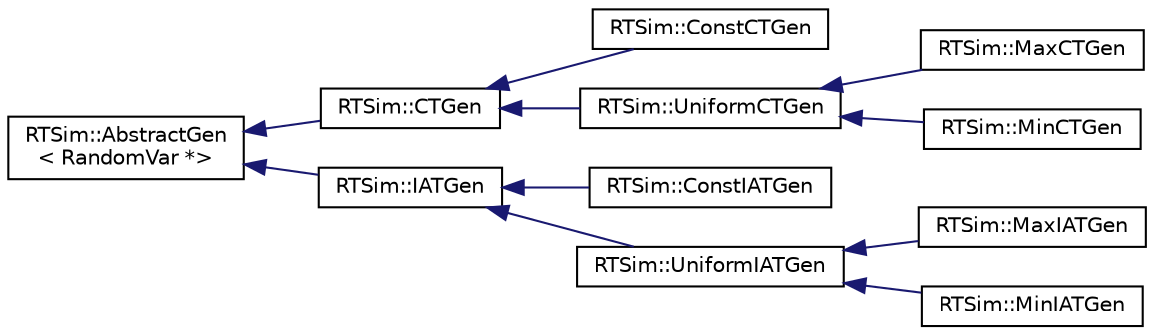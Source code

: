 digraph "Graphical Class Hierarchy"
{
  edge [fontname="Helvetica",fontsize="10",labelfontname="Helvetica",labelfontsize="10"];
  node [fontname="Helvetica",fontsize="10",shape=record];
  rankdir="LR";
  Node0 [label="RTSim::AbstractGen\l\< RandomVar *\>",height=0.2,width=0.4,color="black", fillcolor="white", style="filled",URL="$classRTSim_1_1AbstractGen.html"];
  Node0 -> Node1 [dir="back",color="midnightblue",fontsize="10",style="solid",fontname="Helvetica"];
  Node1 [label="RTSim::CTGen",height=0.2,width=0.4,color="black", fillcolor="white", style="filled",URL="$classRTSim_1_1CTGen.html"];
  Node1 -> Node2 [dir="back",color="midnightblue",fontsize="10",style="solid",fontname="Helvetica"];
  Node2 [label="RTSim::ConstCTGen",height=0.2,width=0.4,color="black", fillcolor="white", style="filled",URL="$classRTSim_1_1ConstCTGen.html"];
  Node1 -> Node3 [dir="back",color="midnightblue",fontsize="10",style="solid",fontname="Helvetica"];
  Node3 [label="RTSim::UniformCTGen",height=0.2,width=0.4,color="black", fillcolor="white", style="filled",URL="$classRTSim_1_1UniformCTGen.html"];
  Node3 -> Node4 [dir="back",color="midnightblue",fontsize="10",style="solid",fontname="Helvetica"];
  Node4 [label="RTSim::MaxCTGen",height=0.2,width=0.4,color="black", fillcolor="white", style="filled",URL="$classRTSim_1_1MaxCTGen.html"];
  Node3 -> Node5 [dir="back",color="midnightblue",fontsize="10",style="solid",fontname="Helvetica"];
  Node5 [label="RTSim::MinCTGen",height=0.2,width=0.4,color="black", fillcolor="white", style="filled",URL="$classRTSim_1_1MinCTGen.html"];
  Node0 -> Node6 [dir="back",color="midnightblue",fontsize="10",style="solid",fontname="Helvetica"];
  Node6 [label="RTSim::IATGen",height=0.2,width=0.4,color="black", fillcolor="white", style="filled",URL="$classRTSim_1_1IATGen.html"];
  Node6 -> Node7 [dir="back",color="midnightblue",fontsize="10",style="solid",fontname="Helvetica"];
  Node7 [label="RTSim::ConstIATGen",height=0.2,width=0.4,color="black", fillcolor="white", style="filled",URL="$classRTSim_1_1ConstIATGen.html"];
  Node6 -> Node8 [dir="back",color="midnightblue",fontsize="10",style="solid",fontname="Helvetica"];
  Node8 [label="RTSim::UniformIATGen",height=0.2,width=0.4,color="black", fillcolor="white", style="filled",URL="$classRTSim_1_1UniformIATGen.html"];
  Node8 -> Node9 [dir="back",color="midnightblue",fontsize="10",style="solid",fontname="Helvetica"];
  Node9 [label="RTSim::MaxIATGen",height=0.2,width=0.4,color="black", fillcolor="white", style="filled",URL="$classRTSim_1_1MaxIATGen.html"];
  Node8 -> Node10 [dir="back",color="midnightblue",fontsize="10",style="solid",fontname="Helvetica"];
  Node10 [label="RTSim::MinIATGen",height=0.2,width=0.4,color="black", fillcolor="white", style="filled",URL="$classRTSim_1_1MinIATGen.html"];
}
